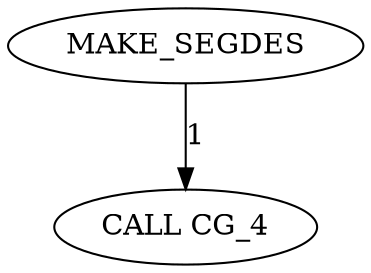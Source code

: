 digraph {
	cg_A_INST_4 [label="CALL CG_4" cost=0]
	cg_A_INST_8063 [label=MAKE_SEGDES cost=17716]
	cg_A_INST_8063 -> cg_A_INST_4 [label=1 cost=1]
}
